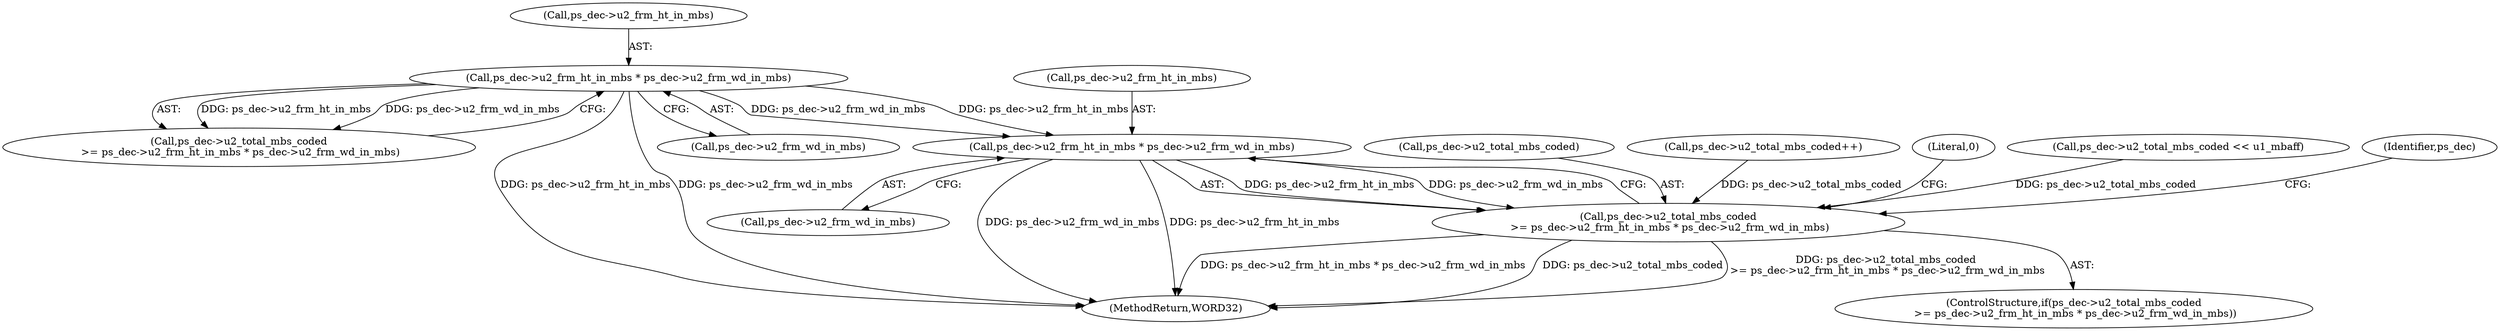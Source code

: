 digraph "0_Android_4a524d3a8ae9aa20c36430008e6bd429443f8f1d_1@pointer" {
"1001263" [label="(Call,ps_dec->u2_frm_ht_in_mbs * ps_dec->u2_frm_wd_in_mbs)"];
"1000667" [label="(Call,ps_dec->u2_frm_ht_in_mbs * ps_dec->u2_frm_wd_in_mbs)"];
"1001259" [label="(Call,ps_dec->u2_total_mbs_coded\n >= ps_dec->u2_frm_ht_in_mbs * ps_dec->u2_frm_wd_in_mbs)"];
"1001258" [label="(ControlStructure,if(ps_dec->u2_total_mbs_coded\n >= ps_dec->u2_frm_ht_in_mbs * ps_dec->u2_frm_wd_in_mbs))"];
"1001260" [label="(Call,ps_dec->u2_total_mbs_coded)"];
"1001263" [label="(Call,ps_dec->u2_frm_ht_in_mbs * ps_dec->u2_frm_wd_in_mbs)"];
"1000663" [label="(Call,ps_dec->u2_total_mbs_coded\n >= ps_dec->u2_frm_ht_in_mbs * ps_dec->u2_frm_wd_in_mbs)"];
"1001278" [label="(MethodReturn,WORD32)"];
"1001267" [label="(Call,ps_dec->u2_frm_wd_in_mbs)"];
"1001259" [label="(Call,ps_dec->u2_total_mbs_coded\n >= ps_dec->u2_frm_ht_in_mbs * ps_dec->u2_frm_wd_in_mbs)"];
"1001264" [label="(Call,ps_dec->u2_frm_ht_in_mbs)"];
"1000667" [label="(Call,ps_dec->u2_frm_ht_in_mbs * ps_dec->u2_frm_wd_in_mbs)"];
"1000671" [label="(Call,ps_dec->u2_frm_wd_in_mbs)"];
"1001091" [label="(Call,ps_dec->u2_total_mbs_coded++)"];
"1001277" [label="(Literal,0)"];
"1000668" [label="(Call,ps_dec->u2_frm_ht_in_mbs)"];
"1000804" [label="(Call,ps_dec->u2_total_mbs_coded << u1_mbaff)"];
"1001273" [label="(Identifier,ps_dec)"];
"1001263" -> "1001259"  [label="AST: "];
"1001263" -> "1001267"  [label="CFG: "];
"1001264" -> "1001263"  [label="AST: "];
"1001267" -> "1001263"  [label="AST: "];
"1001259" -> "1001263"  [label="CFG: "];
"1001263" -> "1001278"  [label="DDG: ps_dec->u2_frm_wd_in_mbs"];
"1001263" -> "1001278"  [label="DDG: ps_dec->u2_frm_ht_in_mbs"];
"1001263" -> "1001259"  [label="DDG: ps_dec->u2_frm_ht_in_mbs"];
"1001263" -> "1001259"  [label="DDG: ps_dec->u2_frm_wd_in_mbs"];
"1000667" -> "1001263"  [label="DDG: ps_dec->u2_frm_ht_in_mbs"];
"1000667" -> "1001263"  [label="DDG: ps_dec->u2_frm_wd_in_mbs"];
"1000667" -> "1000663"  [label="AST: "];
"1000667" -> "1000671"  [label="CFG: "];
"1000668" -> "1000667"  [label="AST: "];
"1000671" -> "1000667"  [label="AST: "];
"1000663" -> "1000667"  [label="CFG: "];
"1000667" -> "1001278"  [label="DDG: ps_dec->u2_frm_ht_in_mbs"];
"1000667" -> "1001278"  [label="DDG: ps_dec->u2_frm_wd_in_mbs"];
"1000667" -> "1000663"  [label="DDG: ps_dec->u2_frm_ht_in_mbs"];
"1000667" -> "1000663"  [label="DDG: ps_dec->u2_frm_wd_in_mbs"];
"1001259" -> "1001258"  [label="AST: "];
"1001260" -> "1001259"  [label="AST: "];
"1001273" -> "1001259"  [label="CFG: "];
"1001277" -> "1001259"  [label="CFG: "];
"1001259" -> "1001278"  [label="DDG: ps_dec->u2_frm_ht_in_mbs * ps_dec->u2_frm_wd_in_mbs"];
"1001259" -> "1001278"  [label="DDG: ps_dec->u2_total_mbs_coded"];
"1001259" -> "1001278"  [label="DDG: ps_dec->u2_total_mbs_coded\n >= ps_dec->u2_frm_ht_in_mbs * ps_dec->u2_frm_wd_in_mbs"];
"1001091" -> "1001259"  [label="DDG: ps_dec->u2_total_mbs_coded"];
"1000804" -> "1001259"  [label="DDG: ps_dec->u2_total_mbs_coded"];
}
